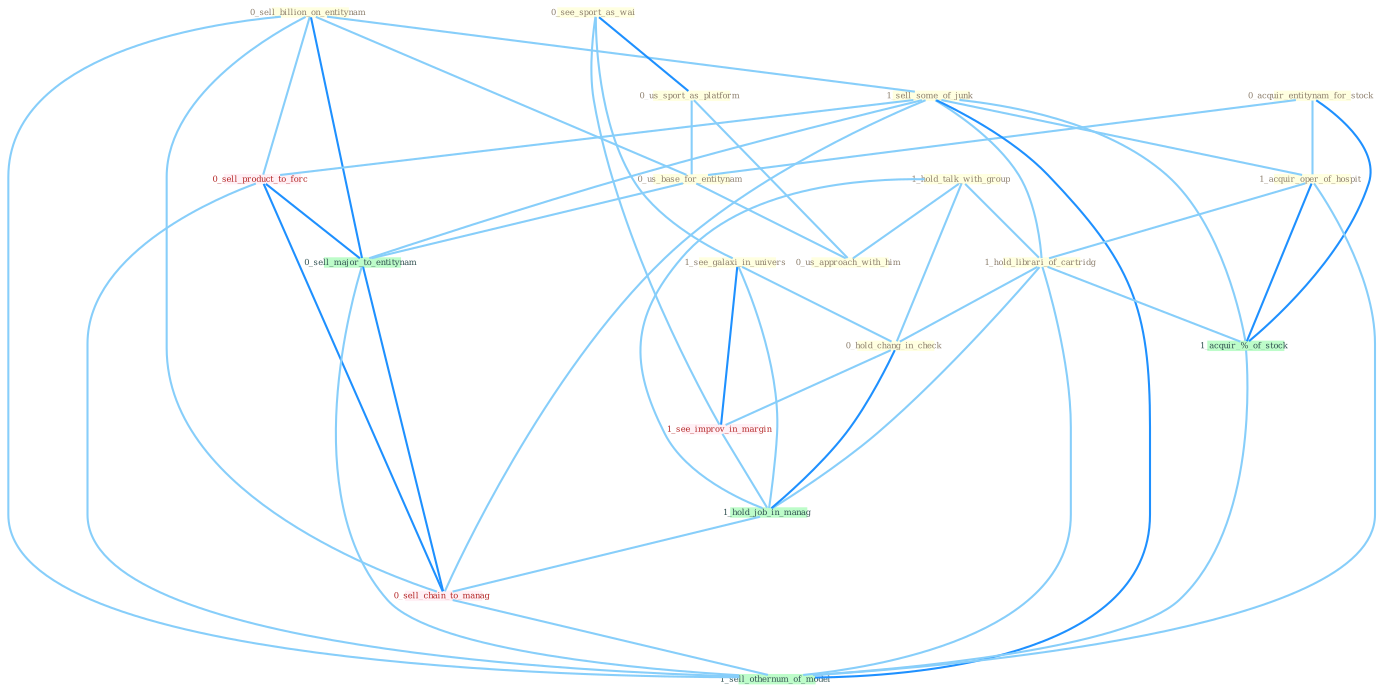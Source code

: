 Graph G{ 
    node
    [shape=polygon,style=filled,width=.5,height=.06,color="#BDFCC9",fixedsize=true,fontsize=4,
    fontcolor="#2f4f4f"];
    {node
    [color="#ffffe0", fontcolor="#8b7d6b"] "0_acquir_entitynam_for_stock " "0_sell_billion_on_entitynam " "1_sell_some_of_junk " "1_acquir_oper_of_hospit " "0_see_sport_as_wai " "1_hold_talk_with_group " "1_see_galaxi_in_univers " "1_hold_librari_of_cartridg " "0_us_sport_as_platform " "0_hold_chang_in_check " "0_us_base_for_entitynam " "0_us_approach_with_him "}
{node [color="#fff0f5", fontcolor="#b22222"] "1_see_improv_in_margin " "0_sell_product_to_forc " "0_sell_chain_to_manag "}
edge [color="#B0E2FF"];

	"0_acquir_entitynam_for_stock " -- "1_acquir_oper_of_hospit " [w="1", color="#87cefa" ];
	"0_acquir_entitynam_for_stock " -- "0_us_base_for_entitynam " [w="1", color="#87cefa" ];
	"0_acquir_entitynam_for_stock " -- "1_acquir_%_of_stock " [w="2", color="#1e90ff" , len=0.8];
	"0_sell_billion_on_entitynam " -- "1_sell_some_of_junk " [w="1", color="#87cefa" ];
	"0_sell_billion_on_entitynam " -- "0_us_base_for_entitynam " [w="1", color="#87cefa" ];
	"0_sell_billion_on_entitynam " -- "0_sell_product_to_forc " [w="1", color="#87cefa" ];
	"0_sell_billion_on_entitynam " -- "0_sell_major_to_entitynam " [w="2", color="#1e90ff" , len=0.8];
	"0_sell_billion_on_entitynam " -- "0_sell_chain_to_manag " [w="1", color="#87cefa" ];
	"0_sell_billion_on_entitynam " -- "1_sell_othernum_of_model " [w="1", color="#87cefa" ];
	"1_sell_some_of_junk " -- "1_acquir_oper_of_hospit " [w="1", color="#87cefa" ];
	"1_sell_some_of_junk " -- "1_hold_librari_of_cartridg " [w="1", color="#87cefa" ];
	"1_sell_some_of_junk " -- "1_acquir_%_of_stock " [w="1", color="#87cefa" ];
	"1_sell_some_of_junk " -- "0_sell_product_to_forc " [w="1", color="#87cefa" ];
	"1_sell_some_of_junk " -- "0_sell_major_to_entitynam " [w="1", color="#87cefa" ];
	"1_sell_some_of_junk " -- "0_sell_chain_to_manag " [w="1", color="#87cefa" ];
	"1_sell_some_of_junk " -- "1_sell_othernum_of_model " [w="2", color="#1e90ff" , len=0.8];
	"1_acquir_oper_of_hospit " -- "1_hold_librari_of_cartridg " [w="1", color="#87cefa" ];
	"1_acquir_oper_of_hospit " -- "1_acquir_%_of_stock " [w="2", color="#1e90ff" , len=0.8];
	"1_acquir_oper_of_hospit " -- "1_sell_othernum_of_model " [w="1", color="#87cefa" ];
	"0_see_sport_as_wai " -- "1_see_galaxi_in_univers " [w="1", color="#87cefa" ];
	"0_see_sport_as_wai " -- "0_us_sport_as_platform " [w="2", color="#1e90ff" , len=0.8];
	"0_see_sport_as_wai " -- "1_see_improv_in_margin " [w="1", color="#87cefa" ];
	"1_hold_talk_with_group " -- "1_hold_librari_of_cartridg " [w="1", color="#87cefa" ];
	"1_hold_talk_with_group " -- "0_hold_chang_in_check " [w="1", color="#87cefa" ];
	"1_hold_talk_with_group " -- "0_us_approach_with_him " [w="1", color="#87cefa" ];
	"1_hold_talk_with_group " -- "1_hold_job_in_manag " [w="1", color="#87cefa" ];
	"1_see_galaxi_in_univers " -- "0_hold_chang_in_check " [w="1", color="#87cefa" ];
	"1_see_galaxi_in_univers " -- "1_see_improv_in_margin " [w="2", color="#1e90ff" , len=0.8];
	"1_see_galaxi_in_univers " -- "1_hold_job_in_manag " [w="1", color="#87cefa" ];
	"1_hold_librari_of_cartridg " -- "0_hold_chang_in_check " [w="1", color="#87cefa" ];
	"1_hold_librari_of_cartridg " -- "1_acquir_%_of_stock " [w="1", color="#87cefa" ];
	"1_hold_librari_of_cartridg " -- "1_hold_job_in_manag " [w="1", color="#87cefa" ];
	"1_hold_librari_of_cartridg " -- "1_sell_othernum_of_model " [w="1", color="#87cefa" ];
	"0_us_sport_as_platform " -- "0_us_base_for_entitynam " [w="1", color="#87cefa" ];
	"0_us_sport_as_platform " -- "0_us_approach_with_him " [w="1", color="#87cefa" ];
	"0_hold_chang_in_check " -- "1_see_improv_in_margin " [w="1", color="#87cefa" ];
	"0_hold_chang_in_check " -- "1_hold_job_in_manag " [w="2", color="#1e90ff" , len=0.8];
	"0_us_base_for_entitynam " -- "0_us_approach_with_him " [w="1", color="#87cefa" ];
	"0_us_base_for_entitynam " -- "0_sell_major_to_entitynam " [w="1", color="#87cefa" ];
	"1_see_improv_in_margin " -- "1_hold_job_in_manag " [w="1", color="#87cefa" ];
	"1_acquir_%_of_stock " -- "1_sell_othernum_of_model " [w="1", color="#87cefa" ];
	"1_hold_job_in_manag " -- "0_sell_chain_to_manag " [w="1", color="#87cefa" ];
	"0_sell_product_to_forc " -- "0_sell_major_to_entitynam " [w="2", color="#1e90ff" , len=0.8];
	"0_sell_product_to_forc " -- "0_sell_chain_to_manag " [w="2", color="#1e90ff" , len=0.8];
	"0_sell_product_to_forc " -- "1_sell_othernum_of_model " [w="1", color="#87cefa" ];
	"0_sell_major_to_entitynam " -- "0_sell_chain_to_manag " [w="2", color="#1e90ff" , len=0.8];
	"0_sell_major_to_entitynam " -- "1_sell_othernum_of_model " [w="1", color="#87cefa" ];
	"0_sell_chain_to_manag " -- "1_sell_othernum_of_model " [w="1", color="#87cefa" ];
}